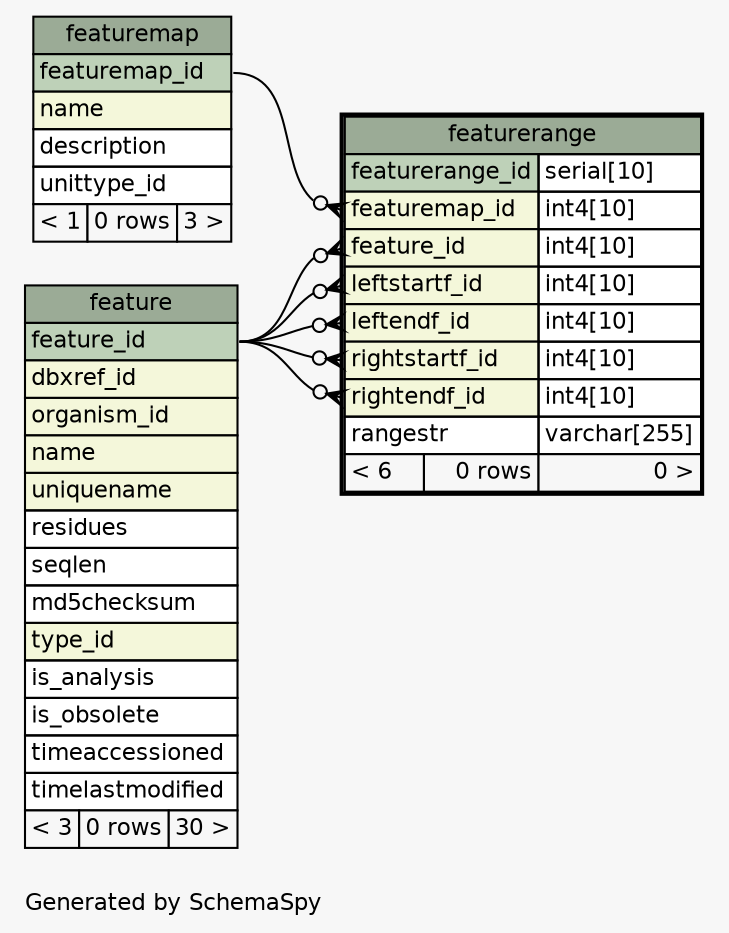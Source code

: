 // dot 2.38.0 on Mac OS X 10.9.3
// SchemaSpy rev 590
digraph "oneDegreeRelationshipsDiagram" {
  graph [
    rankdir="RL"
    bgcolor="#f7f7f7"
    label="\nGenerated by SchemaSpy"
    labeljust="l"
    nodesep="0.18"
    ranksep="0.46"
    fontname="Helvetica"
    fontsize="11"
  ];
  node [
    fontname="Helvetica"
    fontsize="11"
    shape="plaintext"
  ];
  edge [
    arrowsize="0.8"
  ];
  "featurerange":"feature_id":w -> "feature":"feature_id":e [arrowhead=none dir=back arrowtail=crowodot];
  "featurerange":"featuremap_id":w -> "featuremap":"featuremap_id":e [arrowhead=none dir=back arrowtail=crowodot];
  "featurerange":"leftendf_id":w -> "feature":"feature_id":e [arrowhead=none dir=back arrowtail=crowodot];
  "featurerange":"leftstartf_id":w -> "feature":"feature_id":e [arrowhead=none dir=back arrowtail=crowodot];
  "featurerange":"rightendf_id":w -> "feature":"feature_id":e [arrowhead=none dir=back arrowtail=crowodot];
  "featurerange":"rightstartf_id":w -> "feature":"feature_id":e [arrowhead=none dir=back arrowtail=crowodot];
  "feature" [
    label=<
    <TABLE BORDER="0" CELLBORDER="1" CELLSPACING="0" BGCOLOR="#ffffff">
      <TR><TD COLSPAN="3" BGCOLOR="#9bab96" ALIGN="CENTER">feature</TD></TR>
      <TR><TD PORT="feature_id" COLSPAN="3" BGCOLOR="#bed1b8" ALIGN="LEFT">feature_id</TD></TR>
      <TR><TD PORT="dbxref_id" COLSPAN="3" BGCOLOR="#f4f7da" ALIGN="LEFT">dbxref_id</TD></TR>
      <TR><TD PORT="organism_id" COLSPAN="3" BGCOLOR="#f4f7da" ALIGN="LEFT">organism_id</TD></TR>
      <TR><TD PORT="name" COLSPAN="3" BGCOLOR="#f4f7da" ALIGN="LEFT">name</TD></TR>
      <TR><TD PORT="uniquename" COLSPAN="3" BGCOLOR="#f4f7da" ALIGN="LEFT">uniquename</TD></TR>
      <TR><TD PORT="residues" COLSPAN="3" ALIGN="LEFT">residues</TD></TR>
      <TR><TD PORT="seqlen" COLSPAN="3" ALIGN="LEFT">seqlen</TD></TR>
      <TR><TD PORT="md5checksum" COLSPAN="3" ALIGN="LEFT">md5checksum</TD></TR>
      <TR><TD PORT="type_id" COLSPAN="3" BGCOLOR="#f4f7da" ALIGN="LEFT">type_id</TD></TR>
      <TR><TD PORT="is_analysis" COLSPAN="3" ALIGN="LEFT">is_analysis</TD></TR>
      <TR><TD PORT="is_obsolete" COLSPAN="3" ALIGN="LEFT">is_obsolete</TD></TR>
      <TR><TD PORT="timeaccessioned" COLSPAN="3" ALIGN="LEFT">timeaccessioned</TD></TR>
      <TR><TD PORT="timelastmodified" COLSPAN="3" ALIGN="LEFT">timelastmodified</TD></TR>
      <TR><TD ALIGN="LEFT" BGCOLOR="#f7f7f7">&lt; 3</TD><TD ALIGN="RIGHT" BGCOLOR="#f7f7f7">0 rows</TD><TD ALIGN="RIGHT" BGCOLOR="#f7f7f7">30 &gt;</TD></TR>
    </TABLE>>
    URL="feature.html"
    tooltip="feature"
  ];
  "featuremap" [
    label=<
    <TABLE BORDER="0" CELLBORDER="1" CELLSPACING="0" BGCOLOR="#ffffff">
      <TR><TD COLSPAN="3" BGCOLOR="#9bab96" ALIGN="CENTER">featuremap</TD></TR>
      <TR><TD PORT="featuremap_id" COLSPAN="3" BGCOLOR="#bed1b8" ALIGN="LEFT">featuremap_id</TD></TR>
      <TR><TD PORT="name" COLSPAN="3" BGCOLOR="#f4f7da" ALIGN="LEFT">name</TD></TR>
      <TR><TD PORT="description" COLSPAN="3" ALIGN="LEFT">description</TD></TR>
      <TR><TD PORT="unittype_id" COLSPAN="3" ALIGN="LEFT">unittype_id</TD></TR>
      <TR><TD ALIGN="LEFT" BGCOLOR="#f7f7f7">&lt; 1</TD><TD ALIGN="RIGHT" BGCOLOR="#f7f7f7">0 rows</TD><TD ALIGN="RIGHT" BGCOLOR="#f7f7f7">3 &gt;</TD></TR>
    </TABLE>>
    URL="featuremap.html"
    tooltip="featuremap"
  ];
  "featurerange" [
    label=<
    <TABLE BORDER="2" CELLBORDER="1" CELLSPACING="0" BGCOLOR="#ffffff">
      <TR><TD COLSPAN="3" BGCOLOR="#9bab96" ALIGN="CENTER">featurerange</TD></TR>
      <TR><TD PORT="featurerange_id" COLSPAN="2" BGCOLOR="#bed1b8" ALIGN="LEFT">featurerange_id</TD><TD PORT="featurerange_id.type" ALIGN="LEFT">serial[10]</TD></TR>
      <TR><TD PORT="featuremap_id" COLSPAN="2" BGCOLOR="#f4f7da" ALIGN="LEFT">featuremap_id</TD><TD PORT="featuremap_id.type" ALIGN="LEFT">int4[10]</TD></TR>
      <TR><TD PORT="feature_id" COLSPAN="2" BGCOLOR="#f4f7da" ALIGN="LEFT">feature_id</TD><TD PORT="feature_id.type" ALIGN="LEFT">int4[10]</TD></TR>
      <TR><TD PORT="leftstartf_id" COLSPAN="2" BGCOLOR="#f4f7da" ALIGN="LEFT">leftstartf_id</TD><TD PORT="leftstartf_id.type" ALIGN="LEFT">int4[10]</TD></TR>
      <TR><TD PORT="leftendf_id" COLSPAN="2" BGCOLOR="#f4f7da" ALIGN="LEFT">leftendf_id</TD><TD PORT="leftendf_id.type" ALIGN="LEFT">int4[10]</TD></TR>
      <TR><TD PORT="rightstartf_id" COLSPAN="2" BGCOLOR="#f4f7da" ALIGN="LEFT">rightstartf_id</TD><TD PORT="rightstartf_id.type" ALIGN="LEFT">int4[10]</TD></TR>
      <TR><TD PORT="rightendf_id" COLSPAN="2" BGCOLOR="#f4f7da" ALIGN="LEFT">rightendf_id</TD><TD PORT="rightendf_id.type" ALIGN="LEFT">int4[10]</TD></TR>
      <TR><TD PORT="rangestr" COLSPAN="2" ALIGN="LEFT">rangestr</TD><TD PORT="rangestr.type" ALIGN="LEFT">varchar[255]</TD></TR>
      <TR><TD ALIGN="LEFT" BGCOLOR="#f7f7f7">&lt; 6</TD><TD ALIGN="RIGHT" BGCOLOR="#f7f7f7">0 rows</TD><TD ALIGN="RIGHT" BGCOLOR="#f7f7f7">0 &gt;</TD></TR>
    </TABLE>>
    URL="featurerange.html"
    tooltip="featurerange"
  ];
}
